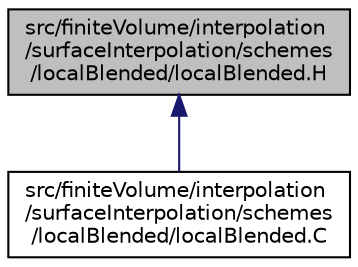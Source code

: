 digraph "src/finiteVolume/interpolation/surfaceInterpolation/schemes/localBlended/localBlended.H"
{
  bgcolor="transparent";
  edge [fontname="Helvetica",fontsize="10",labelfontname="Helvetica",labelfontsize="10"];
  node [fontname="Helvetica",fontsize="10",shape=record];
  Node1 [label="src/finiteVolume/interpolation\l/surfaceInterpolation/schemes\l/localBlended/localBlended.H",height=0.2,width=0.4,color="black", fillcolor="grey75", style="filled", fontcolor="black"];
  Node1 -> Node2 [dir="back",color="midnightblue",fontsize="10",style="solid",fontname="Helvetica"];
  Node2 [label="src/finiteVolume/interpolation\l/surfaceInterpolation/schemes\l/localBlended/localBlended.C",height=0.2,width=0.4,color="black",URL="$a06053.html",tooltip="linear/upwind localBlended differencing scheme. "];
}
